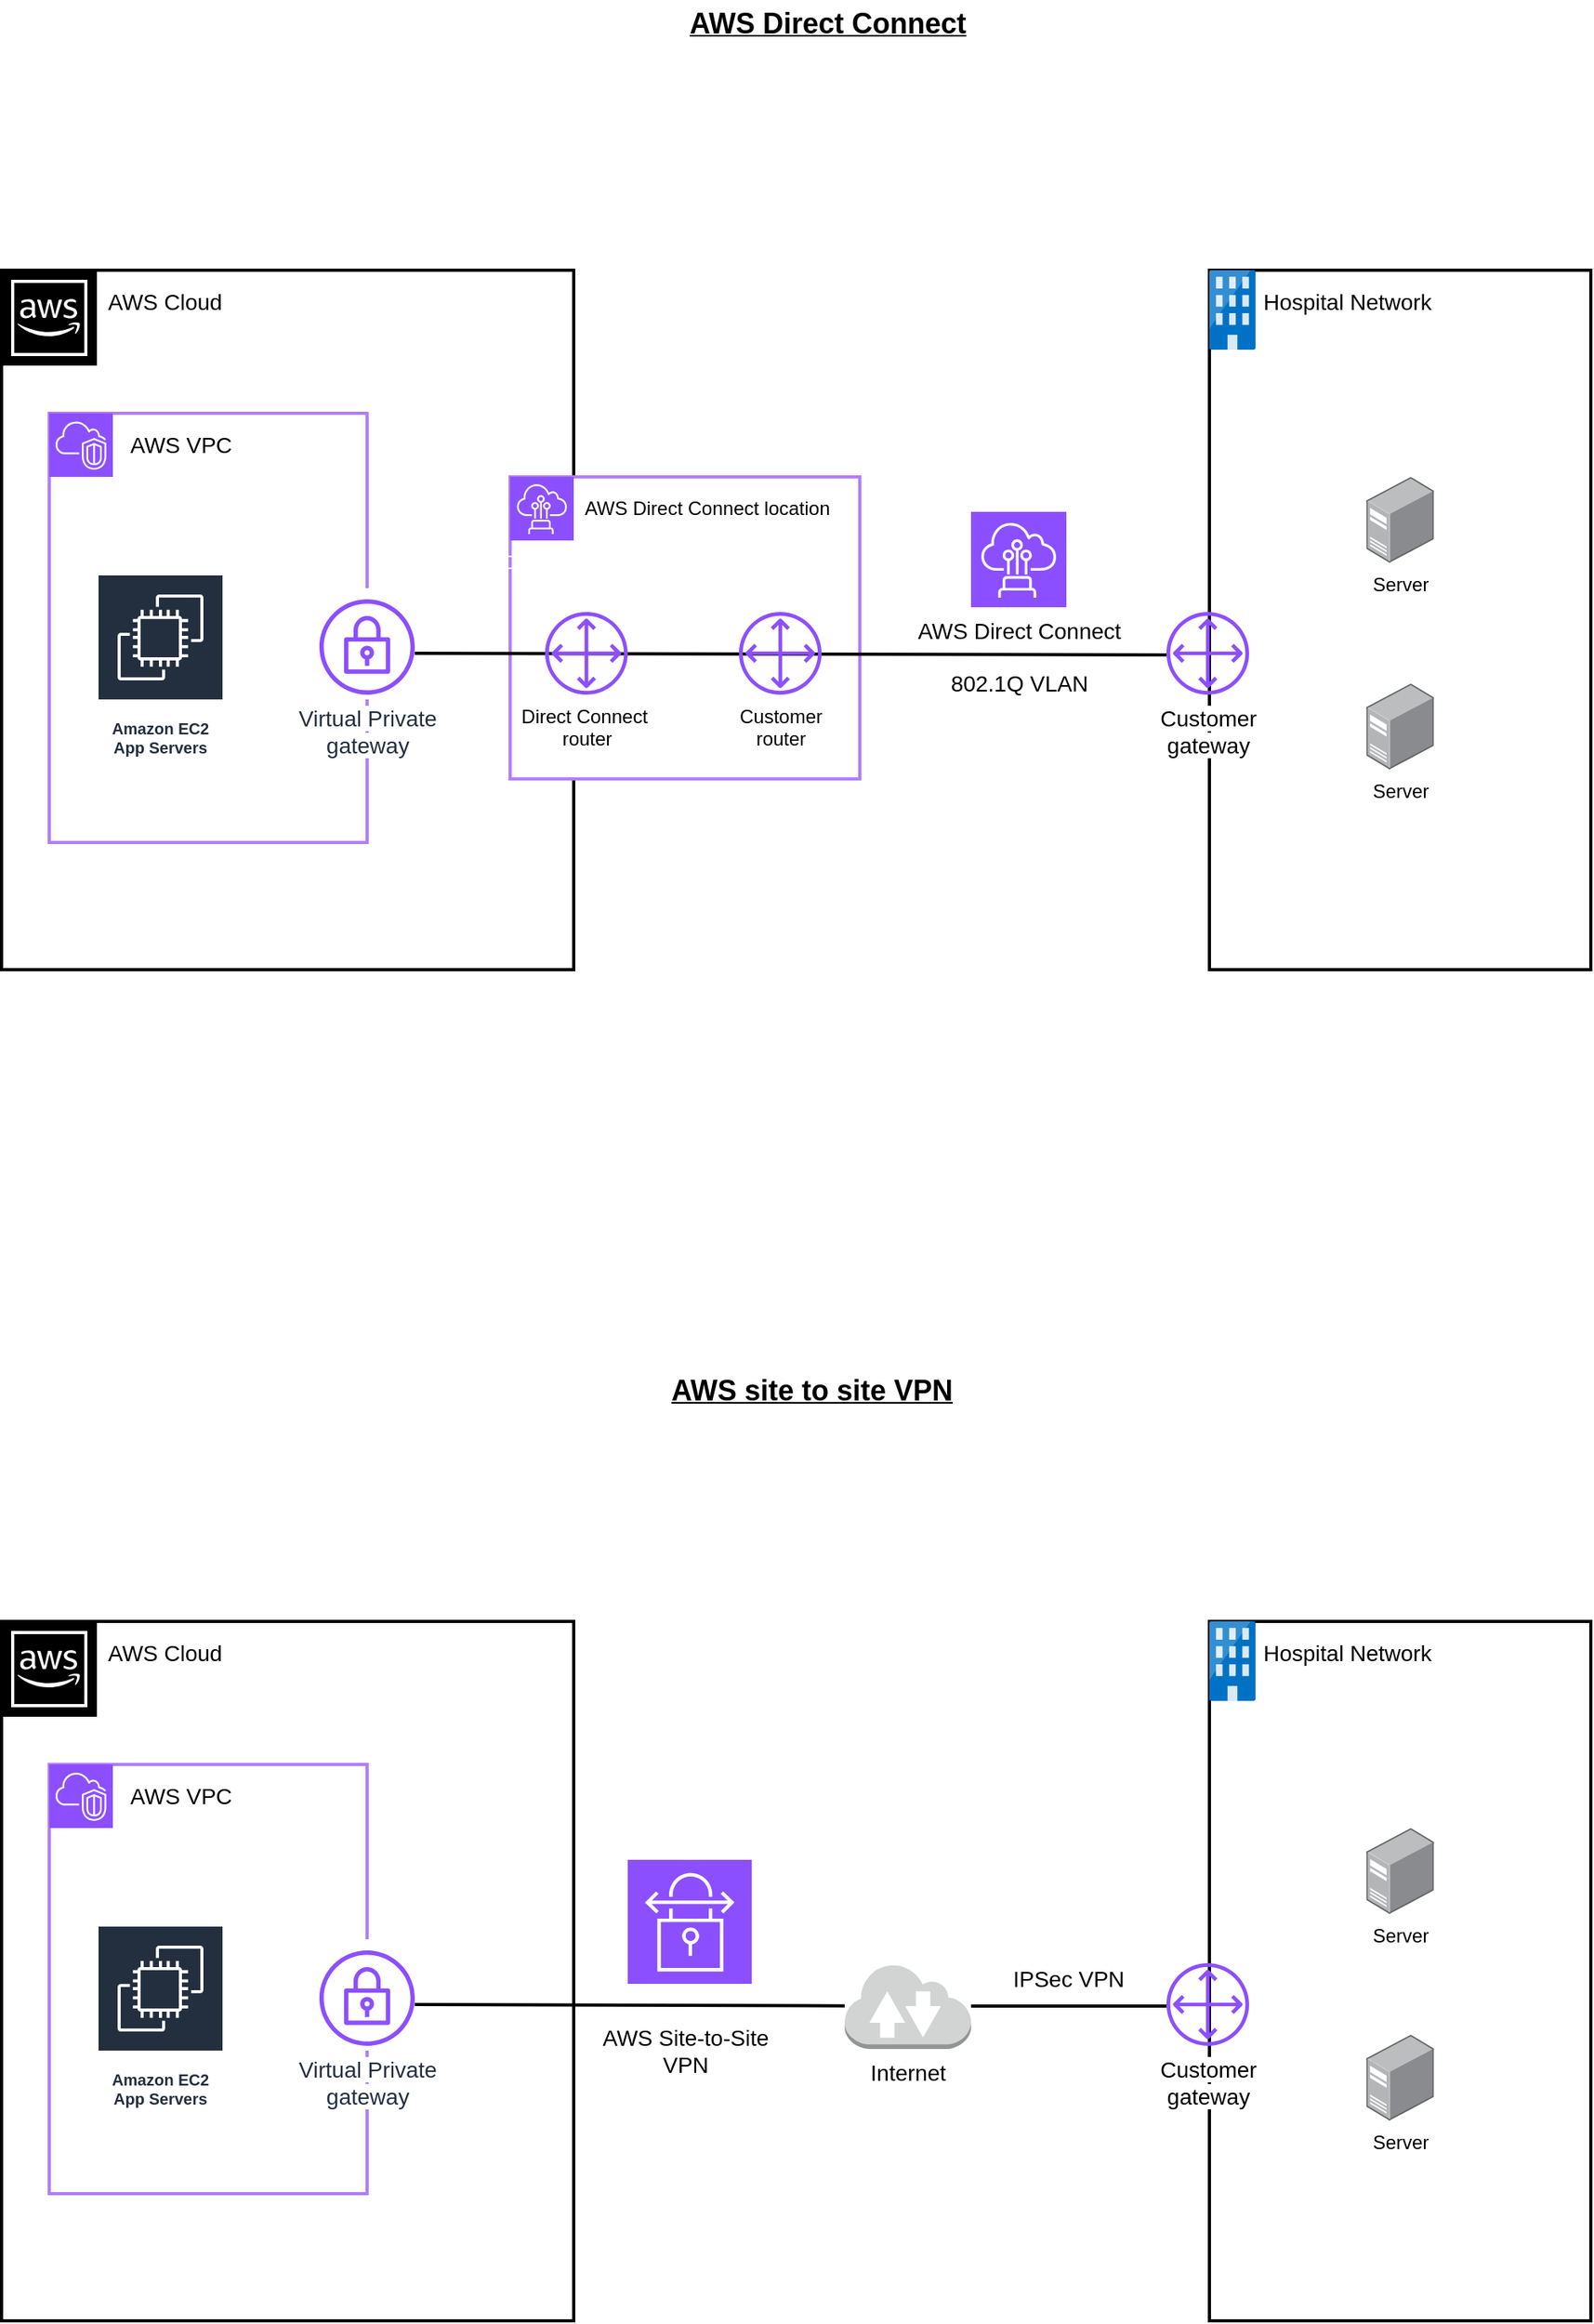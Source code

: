 <mxfile version="24.5.4" type="github">
  <diagram name="Page-1" id="LA2WkR0tfzE7qU1y7PFE">
    <mxGraphModel dx="1434" dy="761" grid="1" gridSize="10" guides="1" tooltips="1" connect="1" arrows="1" fold="1" page="1" pageScale="1" pageWidth="1100" pageHeight="850" background="#FFFFFF" math="0" shadow="0">
      <root>
        <mxCell id="0" />
        <mxCell id="1" parent="0" />
        <mxCell id="4Yp3aRuwDNmiUD6IqO68-7" value="" style="rounded=0;whiteSpace=wrap;html=1;fillColor=#FFFFFF;strokeColor=#000000;strokeWidth=2;" parent="1" vertex="1">
          <mxGeometry x="40" y="190" width="360" height="440" as="geometry" />
        </mxCell>
        <mxCell id="4Yp3aRuwDNmiUD6IqO68-22" value="" style="rounded=0;whiteSpace=wrap;html=1;fillColor=none;strokeColor=#b27dff;strokeWidth=2;" parent="1" vertex="1">
          <mxGeometry x="70" y="280" width="200" height="270" as="geometry" />
        </mxCell>
        <mxCell id="IF2rSCCc0a-wimpDH_Pb-1" value="AWS Direct Connect" style="text;align=center;html=1;verticalAlign=middle;whiteSpace=wrap;rounded=0;fontStyle=5;fontColor=#000000;fontSize=18;" parent="1" vertex="1">
          <mxGeometry x="450" y="20" width="220" height="30" as="geometry" />
        </mxCell>
        <mxCell id="IF2rSCCc0a-wimpDH_Pb-2" value="AWS site to site VPN" style="text;strokeColor=none;align=center;fillColor=none;html=1;verticalAlign=middle;whiteSpace=wrap;rounded=0;fontStyle=5;fontColor=#000000;fontSize=18;" parent="1" vertex="1">
          <mxGeometry x="420" y="880" width="260" height="30" as="geometry" />
        </mxCell>
        <mxCell id="4Yp3aRuwDNmiUD6IqO68-3" value="" style="sketch=0;outlineConnect=0;fontColor=#232F3E;gradientColor=none;strokeColor=#FFFFFF;fillColor=#000000;dashed=0;verticalLabelPosition=bottom;verticalAlign=top;align=center;html=1;fontSize=12;fontStyle=0;aspect=fixed;shape=mxgraph.aws4.resourceIcon;resIcon=mxgraph.aws4.aws_cloud;" parent="1" vertex="1">
          <mxGeometry x="40" y="190" width="60" height="60" as="geometry" />
        </mxCell>
        <mxCell id="ZLa8sWyv9zjw7mwy38Gk-1" value="" style="rounded=0;whiteSpace=wrap;html=1;fillColor=#FFFFFF;strokeColor=#b27dff;strokeWidth=2;" vertex="1" parent="1">
          <mxGeometry x="360" y="320" width="220" height="190" as="geometry" />
        </mxCell>
        <mxCell id="4Yp3aRuwDNmiUD6IqO68-9" value="" style="rounded=0;whiteSpace=wrap;html=1;fillColor=#FFFFFF;strokeColor=#000000;strokeWidth=2;" parent="1" vertex="1">
          <mxGeometry x="800" y="190" width="240" height="440" as="geometry" />
        </mxCell>
        <mxCell id="4Yp3aRuwDNmiUD6IqO68-10" value="" style="image;sketch=0;aspect=fixed;html=1;points=[];align=center;fontSize=12;image=img/lib/mscae/Exchange_On_premises_Access.svg;" parent="1" vertex="1">
          <mxGeometry x="800" y="190" width="29.0" height="50" as="geometry" />
        </mxCell>
        <mxCell id="4Yp3aRuwDNmiUD6IqO68-11" value="Hospital Network" style="text;strokeColor=none;fillColor=none;html=1;fontSize=14;fontStyle=0;verticalAlign=middle;align=left;fontColor=#000000;" parent="1" vertex="1">
          <mxGeometry x="832" y="190" width="121" height="40" as="geometry" />
        </mxCell>
        <mxCell id="4Yp3aRuwDNmiUD6IqO68-13" value="&lt;span style=&quot;background-color: rgb(255, 255, 255);&quot;&gt;&lt;font color=&quot;#000000&quot;&gt;Server&lt;/font&gt;&lt;/span&gt;" style="image;points=[];aspect=fixed;html=1;align=center;shadow=0;dashed=0;image=img/lib/allied_telesis/computer_and_terminals/Server_Desktop.svg;fontColor=#FFFFFF;labelBackgroundColor=#000000;" parent="1" vertex="1">
          <mxGeometry x="898.7" y="450" width="42.6" height="54" as="geometry" />
        </mxCell>
        <mxCell id="4Yp3aRuwDNmiUD6IqO68-14" value="&lt;font style=&quot;background-color: rgb(255, 255, 255);&quot; color=&quot;#000000&quot;&gt;Server&lt;/font&gt;" style="image;points=[];aspect=fixed;html=1;align=center;shadow=0;dashed=0;image=img/lib/allied_telesis/computer_and_terminals/Server_Desktop.svg;fontColor=#FFFFFF;labelBackgroundColor=#000000;" parent="1" vertex="1">
          <mxGeometry x="898.7" y="320" width="42.6" height="54" as="geometry" />
        </mxCell>
        <mxCell id="4Yp3aRuwDNmiUD6IqO68-15" value="&lt;font style=&quot;font-size: 14px;&quot; color=&quot;#000000&quot;&gt;AWS Direct Connect&lt;/font&gt;" style="sketch=0;points=[[0,0,0],[0.25,0,0],[0.5,0,0],[0.75,0,0],[1,0,0],[0,1,0],[0.25,1,0],[0.5,1,0],[0.75,1,0],[1,1,0],[0,0.25,0],[0,0.5,0],[0,0.75,0],[1,0.25,0],[1,0.5,0],[1,0.75,0]];outlineConnect=0;fontColor=#FFFFFF;fillColor=#8C4FFF;strokeColor=#FFFFFF;dashed=0;verticalLabelPosition=bottom;verticalAlign=top;align=center;html=1;fontSize=12;fontStyle=0;aspect=fixed;shape=mxgraph.aws4.resourceIcon;resIcon=mxgraph.aws4.direct_connect;" parent="1" vertex="1">
          <mxGeometry x="650" y="342" width="60" height="60" as="geometry" />
        </mxCell>
        <mxCell id="4Yp3aRuwDNmiUD6IqO68-17" value="&lt;font style=&quot;background-color: rgb(255, 255, 255); font-size: 14px;&quot;&gt;Customer&lt;/font&gt;&lt;div style=&quot;font-size: 14px;&quot;&gt;&lt;font style=&quot;background-color: rgb(255, 255, 255); font-size: 14px;&quot;&gt;gateway&lt;/font&gt;&lt;/div&gt;" style="sketch=0;outlineConnect=0;fontColor=#000000;gradientColor=none;fillColor=#8C4FFF;strokeColor=none;dashed=0;verticalLabelPosition=bottom;verticalAlign=top;align=center;html=1;fontSize=12;fontStyle=0;aspect=fixed;pointerEvents=1;shape=mxgraph.aws4.customer_gateway;" parent="1" vertex="1">
          <mxGeometry x="773" y="405" width="52" height="52" as="geometry" />
        </mxCell>
        <mxCell id="4Yp3aRuwDNmiUD6IqO68-23" value="" style="sketch=0;points=[[0,0,0],[0.25,0,0],[0.5,0,0],[0.75,0,0],[1,0,0],[0,1,0],[0.25,1,0],[0.5,1,0],[0.75,1,0],[1,1,0],[0,0.25,0],[0,0.5,0],[0,0.75,0],[1,0.25,0],[1,0.5,0],[1,0.75,0]];outlineConnect=0;fontColor=#FFFFFF;fillColor=#8C4FFF;strokeColor=#FFFFFF;dashed=0;verticalLabelPosition=bottom;verticalAlign=top;align=center;html=1;fontSize=12;fontStyle=0;aspect=fixed;shape=mxgraph.aws4.resourceIcon;resIcon=mxgraph.aws4.vpc;" parent="1" vertex="1">
          <mxGeometry x="70" y="280" width="40" height="40" as="geometry" />
        </mxCell>
        <mxCell id="ZLa8sWyv9zjw7mwy38Gk-5" value="Amazon EC2&lt;div&gt;App Servers&lt;/div&gt;" style="sketch=0;outlineConnect=0;fontColor=#232F3E;gradientColor=none;strokeColor=#ffffff;fillColor=#232F3E;dashed=0;verticalLabelPosition=middle;verticalAlign=bottom;align=center;html=1;whiteSpace=wrap;fontSize=10;fontStyle=1;spacing=3;shape=mxgraph.aws4.productIcon;prIcon=mxgraph.aws4.ec2;" vertex="1" parent="1">
          <mxGeometry x="100" y="381" width="80" height="119" as="geometry" />
        </mxCell>
        <mxCell id="ZLa8sWyv9zjw7mwy38Gk-6" value="AWS Direct Connect" style="sketch=0;points=[[0,0,0],[0.25,0,0],[0.5,0,0],[0.75,0,0],[1,0,0],[0,1,0],[0.25,1,0],[0.5,1,0],[0.75,1,0],[1,1,0],[0,0.25,0],[0,0.5,0],[0,0.75,0],[1,0.25,0],[1,0.5,0],[1,0.75,0]];outlineConnect=0;fontColor=#FFFFFF;fillColor=#8C4FFF;strokeColor=#FFFFFF;dashed=0;verticalLabelPosition=bottom;verticalAlign=top;align=center;html=1;fontSize=12;fontStyle=0;aspect=fixed;shape=mxgraph.aws4.resourceIcon;resIcon=mxgraph.aws4.direct_connect;" vertex="1" parent="1">
          <mxGeometry x="360" y="320" width="40" height="40" as="geometry" />
        </mxCell>
        <mxCell id="ZLa8sWyv9zjw7mwy38Gk-7" value="AWS Cloud" style="text;strokeColor=none;fillColor=none;html=1;fontSize=14;fontStyle=0;verticalAlign=middle;align=left;fontColor=#000000;" vertex="1" parent="1">
          <mxGeometry x="105" y="190" width="121" height="40" as="geometry" />
        </mxCell>
        <mxCell id="ZLa8sWyv9zjw7mwy38Gk-8" value="AWS VPC" style="text;strokeColor=none;fillColor=none;html=1;fontSize=14;fontStyle=0;verticalAlign=middle;align=left;fontColor=#000000;" vertex="1" parent="1">
          <mxGeometry x="119" y="280" width="121" height="40" as="geometry" />
        </mxCell>
        <mxCell id="ZLa8sWyv9zjw7mwy38Gk-10" value="" style="rounded=0;whiteSpace=wrap;html=1;strokeColor=none;" vertex="1" parent="1">
          <mxGeometry x="210" y="390" width="120" height="70" as="geometry" />
        </mxCell>
        <mxCell id="4Yp3aRuwDNmiUD6IqO68-20" value="&lt;span style=&quot;background-color: rgb(255, 255, 255); font-size: 14px;&quot;&gt;&lt;font style=&quot;font-size: 14px;&quot;&gt;Virtual Private&lt;/font&gt;&lt;/span&gt;&lt;div style=&quot;font-size: 14px;&quot;&gt;&lt;span style=&quot;background-color: rgb(255, 255, 255);&quot;&gt;&lt;font style=&quot;font-size: 14px;&quot;&gt;gateway&lt;/font&gt;&lt;/span&gt;&lt;/div&gt;" style="sketch=0;outlineConnect=0;fontColor=#232F3E;gradientColor=none;fillColor=#8C4FFF;strokeColor=none;dashed=0;verticalLabelPosition=bottom;verticalAlign=top;align=center;html=1;fontSize=12;fontStyle=0;aspect=fixed;pointerEvents=1;shape=mxgraph.aws4.vpn_gateway;fillStyle=auto;" parent="1" vertex="1">
          <mxGeometry x="240" y="397" width="60" height="60" as="geometry" />
        </mxCell>
        <mxCell id="ZLa8sWyv9zjw7mwy38Gk-11" value="AWS Direct Connect location" style="text;strokeColor=none;fillColor=none;html=1;fontSize=12;fontStyle=0;verticalAlign=middle;align=left;fontColor=#000000;" vertex="1" parent="1">
          <mxGeometry x="404.5" y="320" width="165.5" height="40" as="geometry" />
        </mxCell>
        <mxCell id="ZLa8sWyv9zjw7mwy38Gk-12" value="" style="endArrow=none;html=1;rounded=0;strokeWidth=2;" edge="1" parent="1">
          <mxGeometry width="50" height="50" relative="1" as="geometry">
            <mxPoint x="300" y="431" as="sourcePoint" />
            <mxPoint x="773" y="431.948" as="targetPoint" />
          </mxGeometry>
        </mxCell>
        <mxCell id="ZLa8sWyv9zjw7mwy38Gk-14" value="802.1Q VLAN" style="text;strokeColor=none;fillColor=none;html=1;fontSize=14;fontStyle=0;verticalAlign=middle;align=center;fontColor=#000000;" vertex="1" parent="1">
          <mxGeometry x="619.5" y="430" width="121" height="40" as="geometry" />
        </mxCell>
        <mxCell id="4Yp3aRuwDNmiUD6IqO68-18" value="&lt;span style=&quot;background-color: rgb(255, 255, 255);&quot;&gt;&lt;font color=&quot;#000000&quot;&gt;Customer&lt;/font&gt;&lt;/span&gt;&lt;div&gt;&lt;span style=&quot;background-color: rgb(255, 255, 255);&quot;&gt;&lt;font color=&quot;#000000&quot;&gt;router&lt;/font&gt;&lt;/span&gt;&lt;/div&gt;" style="sketch=0;outlineConnect=0;fontColor=#FFFFFF;gradientColor=none;fillColor=#8C4FFF;strokeColor=none;dashed=0;verticalLabelPosition=bottom;verticalAlign=top;align=center;html=1;fontSize=12;fontStyle=0;aspect=fixed;pointerEvents=1;shape=mxgraph.aws4.customer_gateway;" parent="1" vertex="1">
          <mxGeometry x="504" y="405" width="52" height="52" as="geometry" />
        </mxCell>
        <mxCell id="4Yp3aRuwDNmiUD6IqO68-19" value="&lt;span style=&quot;background-color: rgb(255, 255, 255);&quot;&gt;&lt;font color=&quot;#000000&quot;&gt;Direct Connect&amp;nbsp;&lt;/font&gt;&lt;/span&gt;&lt;div&gt;&lt;span style=&quot;background-color: rgb(255, 255, 255);&quot;&gt;&lt;font color=&quot;#000000&quot;&gt;router&lt;/font&gt;&lt;/span&gt;&lt;/div&gt;" style="sketch=0;outlineConnect=0;fontColor=#FFFFFF;gradientColor=none;fillColor=#8C4FFF;strokeColor=none;dashed=0;verticalLabelPosition=bottom;verticalAlign=top;align=center;html=1;fontSize=12;fontStyle=0;aspect=fixed;pointerEvents=1;shape=mxgraph.aws4.customer_gateway;" parent="1" vertex="1">
          <mxGeometry x="382" y="405" width="52" height="52" as="geometry" />
        </mxCell>
        <mxCell id="ZLa8sWyv9zjw7mwy38Gk-15" value="" style="rounded=0;whiteSpace=wrap;html=1;fillColor=#FFFFFF;strokeColor=#000000;strokeWidth=2;" vertex="1" parent="1">
          <mxGeometry x="40" y="1040" width="360" height="440" as="geometry" />
        </mxCell>
        <mxCell id="ZLa8sWyv9zjw7mwy38Gk-16" value="" style="rounded=0;whiteSpace=wrap;html=1;fillColor=none;strokeColor=#b27dff;strokeWidth=2;" vertex="1" parent="1">
          <mxGeometry x="70" y="1130" width="200" height="270" as="geometry" />
        </mxCell>
        <mxCell id="ZLa8sWyv9zjw7mwy38Gk-17" value="" style="sketch=0;outlineConnect=0;fontColor=#232F3E;gradientColor=none;strokeColor=#FFFFFF;fillColor=#000000;dashed=0;verticalLabelPosition=bottom;verticalAlign=top;align=center;html=1;fontSize=12;fontStyle=0;aspect=fixed;shape=mxgraph.aws4.resourceIcon;resIcon=mxgraph.aws4.aws_cloud;" vertex="1" parent="1">
          <mxGeometry x="40" y="1040" width="60" height="60" as="geometry" />
        </mxCell>
        <mxCell id="ZLa8sWyv9zjw7mwy38Gk-19" value="" style="rounded=0;whiteSpace=wrap;html=1;fillColor=#FFFFFF;strokeColor=#000000;strokeWidth=2;" vertex="1" parent="1">
          <mxGeometry x="800" y="1040" width="240" height="440" as="geometry" />
        </mxCell>
        <mxCell id="ZLa8sWyv9zjw7mwy38Gk-20" value="" style="image;sketch=0;aspect=fixed;html=1;points=[];align=center;fontSize=12;image=img/lib/mscae/Exchange_On_premises_Access.svg;" vertex="1" parent="1">
          <mxGeometry x="800" y="1040" width="29.0" height="50" as="geometry" />
        </mxCell>
        <mxCell id="ZLa8sWyv9zjw7mwy38Gk-21" value="Hospital Network" style="text;strokeColor=none;fillColor=none;html=1;fontSize=14;fontStyle=0;verticalAlign=middle;align=left;fontColor=#000000;" vertex="1" parent="1">
          <mxGeometry x="832" y="1040" width="121" height="40" as="geometry" />
        </mxCell>
        <mxCell id="ZLa8sWyv9zjw7mwy38Gk-22" value="&lt;span style=&quot;background-color: rgb(255, 255, 255);&quot;&gt;&lt;font color=&quot;#000000&quot;&gt;Server&lt;/font&gt;&lt;/span&gt;" style="image;points=[];aspect=fixed;html=1;align=center;shadow=0;dashed=0;image=img/lib/allied_telesis/computer_and_terminals/Server_Desktop.svg;fontColor=#FFFFFF;labelBackgroundColor=#000000;" vertex="1" parent="1">
          <mxGeometry x="898.7" y="1300" width="42.6" height="54" as="geometry" />
        </mxCell>
        <mxCell id="ZLa8sWyv9zjw7mwy38Gk-23" value="&lt;font style=&quot;background-color: rgb(255, 255, 255);&quot; color=&quot;#000000&quot;&gt;Server&lt;/font&gt;" style="image;points=[];aspect=fixed;html=1;align=center;shadow=0;dashed=0;image=img/lib/allied_telesis/computer_and_terminals/Server_Desktop.svg;fontColor=#FFFFFF;labelBackgroundColor=#000000;" vertex="1" parent="1">
          <mxGeometry x="898.7" y="1170" width="42.6" height="54" as="geometry" />
        </mxCell>
        <mxCell id="ZLa8sWyv9zjw7mwy38Gk-25" value="&lt;font style=&quot;background-color: rgb(255, 255, 255); font-size: 14px;&quot;&gt;Customer&lt;/font&gt;&lt;div style=&quot;font-size: 14px;&quot;&gt;&lt;font style=&quot;background-color: rgb(255, 255, 255); font-size: 14px;&quot;&gt;gateway&lt;/font&gt;&lt;/div&gt;" style="sketch=0;outlineConnect=0;fontColor=#000000;gradientColor=none;fillColor=#8C4FFF;strokeColor=none;dashed=0;verticalLabelPosition=bottom;verticalAlign=top;align=center;html=1;fontSize=12;fontStyle=0;aspect=fixed;pointerEvents=1;shape=mxgraph.aws4.customer_gateway;" vertex="1" parent="1">
          <mxGeometry x="773" y="1255" width="52" height="52" as="geometry" />
        </mxCell>
        <mxCell id="ZLa8sWyv9zjw7mwy38Gk-26" value="" style="sketch=0;points=[[0,0,0],[0.25,0,0],[0.5,0,0],[0.75,0,0],[1,0,0],[0,1,0],[0.25,1,0],[0.5,1,0],[0.75,1,0],[1,1,0],[0,0.25,0],[0,0.5,0],[0,0.75,0],[1,0.25,0],[1,0.5,0],[1,0.75,0]];outlineConnect=0;fontColor=#FFFFFF;fillColor=#8C4FFF;strokeColor=#FFFFFF;dashed=0;verticalLabelPosition=bottom;verticalAlign=top;align=center;html=1;fontSize=12;fontStyle=0;aspect=fixed;shape=mxgraph.aws4.resourceIcon;resIcon=mxgraph.aws4.vpc;" vertex="1" parent="1">
          <mxGeometry x="70" y="1130" width="40" height="40" as="geometry" />
        </mxCell>
        <mxCell id="ZLa8sWyv9zjw7mwy38Gk-27" value="Amazon EC2&lt;div&gt;App Servers&lt;/div&gt;" style="sketch=0;outlineConnect=0;fontColor=#232F3E;gradientColor=none;strokeColor=#ffffff;fillColor=#232F3E;dashed=0;verticalLabelPosition=middle;verticalAlign=bottom;align=center;html=1;whiteSpace=wrap;fontSize=10;fontStyle=1;spacing=3;shape=mxgraph.aws4.productIcon;prIcon=mxgraph.aws4.ec2;" vertex="1" parent="1">
          <mxGeometry x="100" y="1231" width="80" height="119" as="geometry" />
        </mxCell>
        <mxCell id="ZLa8sWyv9zjw7mwy38Gk-29" value="AWS Cloud" style="text;strokeColor=none;fillColor=none;html=1;fontSize=14;fontStyle=0;verticalAlign=middle;align=left;fontColor=#000000;" vertex="1" parent="1">
          <mxGeometry x="105" y="1040" width="121" height="40" as="geometry" />
        </mxCell>
        <mxCell id="ZLa8sWyv9zjw7mwy38Gk-30" value="AWS VPC" style="text;strokeColor=none;fillColor=none;html=1;fontSize=14;fontStyle=0;verticalAlign=middle;align=left;fontColor=#000000;" vertex="1" parent="1">
          <mxGeometry x="119" y="1130" width="121" height="40" as="geometry" />
        </mxCell>
        <mxCell id="ZLa8sWyv9zjw7mwy38Gk-31" value="" style="rounded=0;whiteSpace=wrap;html=1;strokeColor=none;" vertex="1" parent="1">
          <mxGeometry x="210" y="1240" width="120" height="70" as="geometry" />
        </mxCell>
        <mxCell id="ZLa8sWyv9zjw7mwy38Gk-32" value="&lt;span style=&quot;background-color: rgb(255, 255, 255); font-size: 14px;&quot;&gt;&lt;font style=&quot;font-size: 14px;&quot;&gt;Virtual Private&lt;/font&gt;&lt;/span&gt;&lt;div style=&quot;font-size: 14px;&quot;&gt;&lt;span style=&quot;background-color: rgb(255, 255, 255);&quot;&gt;&lt;font style=&quot;font-size: 14px;&quot;&gt;gateway&lt;/font&gt;&lt;/span&gt;&lt;/div&gt;" style="sketch=0;outlineConnect=0;fontColor=#232F3E;gradientColor=none;fillColor=#8C4FFF;strokeColor=none;dashed=0;verticalLabelPosition=bottom;verticalAlign=top;align=center;html=1;fontSize=12;fontStyle=0;aspect=fixed;pointerEvents=1;shape=mxgraph.aws4.vpn_gateway;fillStyle=auto;" vertex="1" parent="1">
          <mxGeometry x="240" y="1247" width="60" height="60" as="geometry" />
        </mxCell>
        <mxCell id="ZLa8sWyv9zjw7mwy38Gk-34" value="" style="endArrow=none;html=1;rounded=0;strokeWidth=2;" edge="1" parent="1" source="ZLa8sWyv9zjw7mwy38Gk-40">
          <mxGeometry width="50" height="50" relative="1" as="geometry">
            <mxPoint x="300" y="1281" as="sourcePoint" />
            <mxPoint x="773" y="1281.948" as="targetPoint" />
          </mxGeometry>
        </mxCell>
        <mxCell id="ZLa8sWyv9zjw7mwy38Gk-38" value="" style="sketch=0;points=[[0,0,0],[0.25,0,0],[0.5,0,0],[0.75,0,0],[1,0,0],[0,1,0],[0.25,1,0],[0.5,1,0],[0.75,1,0],[1,1,0],[0,0.25,0],[0,0.5,0],[0,0.75,0],[1,0.25,0],[1,0.5,0],[1,0.75,0]];outlineConnect=0;fontColor=#232F3E;fillColor=#8C4FFF;strokeColor=#ffffff;dashed=0;verticalLabelPosition=bottom;verticalAlign=top;align=center;html=1;fontSize=12;fontStyle=0;aspect=fixed;shape=mxgraph.aws4.resourceIcon;resIcon=mxgraph.aws4.site_to_site_vpn;" vertex="1" parent="1">
          <mxGeometry x="434" y="1190" width="78" height="78" as="geometry" />
        </mxCell>
        <mxCell id="ZLa8sWyv9zjw7mwy38Gk-39" value="AWS Site-to-Site&lt;div&gt;VPN&lt;/div&gt;" style="text;strokeColor=none;fillColor=none;html=1;fontSize=14;fontStyle=0;verticalAlign=middle;align=center;fontColor=#000000;" vertex="1" parent="1">
          <mxGeometry x="409.5" y="1290" width="121" height="40" as="geometry" />
        </mxCell>
        <mxCell id="ZLa8sWyv9zjw7mwy38Gk-42" value="" style="endArrow=none;html=1;rounded=0;strokeWidth=2;" edge="1" parent="1" target="ZLa8sWyv9zjw7mwy38Gk-40">
          <mxGeometry width="50" height="50" relative="1" as="geometry">
            <mxPoint x="300" y="1281" as="sourcePoint" />
            <mxPoint x="773" y="1281.948" as="targetPoint" />
          </mxGeometry>
        </mxCell>
        <mxCell id="ZLa8sWyv9zjw7mwy38Gk-40" value="&lt;font style=&quot;font-size: 14px;&quot;&gt;Internet&lt;/font&gt;" style="outlineConnect=0;dashed=0;verticalLabelPosition=bottom;verticalAlign=top;align=center;html=1;shape=mxgraph.aws3.internet_2;fillColor=#D2D3D3;gradientColor=none;" vertex="1" parent="1">
          <mxGeometry x="570.5" y="1255" width="79.5" height="54" as="geometry" />
        </mxCell>
        <mxCell id="ZLa8sWyv9zjw7mwy38Gk-43" value="IPSec VPN" style="text;strokeColor=none;fillColor=none;html=1;fontSize=14;fontStyle=0;verticalAlign=middle;align=center;fontColor=#000000;" vertex="1" parent="1">
          <mxGeometry x="650" y="1245" width="121" height="40" as="geometry" />
        </mxCell>
      </root>
    </mxGraphModel>
  </diagram>
</mxfile>

